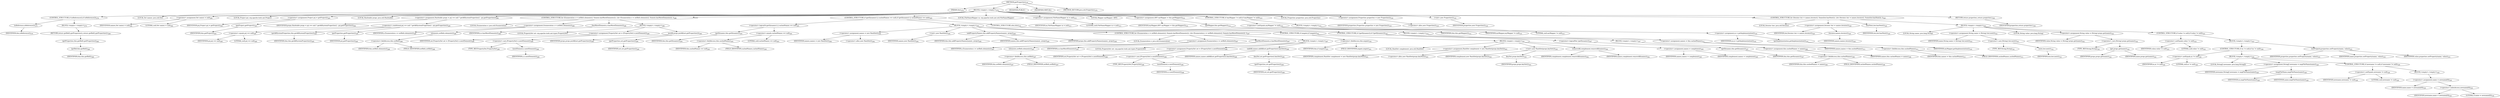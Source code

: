 digraph "getProperties" {  
"556" [label = <(METHOD,getProperties)<SUB>278</SUB>> ]
"78" [label = <(PARAM,this)<SUB>278</SUB>> ]
"557" [label = <(BLOCK,&lt;empty&gt;,&lt;empty&gt;)<SUB>278</SUB>> ]
"558" [label = <(CONTROL_STRUCTURE,if (isReference()),if (isReference()))<SUB>279</SUB>> ]
"559" [label = <(isReference,isReference())<SUB>279</SUB>> ]
"77" [label = <(IDENTIFIER,this,isReference())<SUB>279</SUB>> ]
"560" [label = <(BLOCK,&lt;empty&gt;,&lt;empty&gt;)<SUB>279</SUB>> ]
"561" [label = <(RETURN,return getRef().getProperties();,return getRef().getProperties();)<SUB>280</SUB>> ]
"562" [label = <(getProperties,this.getRef().getProperties())<SUB>280</SUB>> ]
"563" [label = <(getRef,this.getRef())<SUB>280</SUB>> ]
"79" [label = <(IDENTIFIER,this,this.getRef())<SUB>280</SUB>> ]
"84" [label = <(LOCAL,Set names: java.util.Set)> ]
"564" [label = <(&lt;operator&gt;.assignment,Set names = null)<SUB>282</SUB>> ]
"565" [label = <(IDENTIFIER,names,Set names = null)<SUB>282</SUB>> ]
"566" [label = <(LITERAL,null,Set names = null)<SUB>282</SUB>> ]
"567" [label = <(LOCAL,Project prj: org.apache.tools.ant.Project)> ]
"568" [label = <(&lt;operator&gt;.assignment,Project prj = getProject())<SUB>283</SUB>> ]
"569" [label = <(IDENTIFIER,prj,Project prj = getProject())<SUB>283</SUB>> ]
"570" [label = <(getProject,getProject())<SUB>283</SUB>> ]
"80" [label = <(IDENTIFIER,this,getProject())<SUB>283</SUB>> ]
"571" [label = <(LOCAL,Hashtable props: java.util.Hashtable)> ]
"572" [label = <(&lt;operator&gt;.assignment,Hashtable props = prj == null ? getAllSystemProperties() : prj.getProperties())<SUB>284</SUB>> ]
"573" [label = <(IDENTIFIER,props,Hashtable props = prj == null ? getAllSystemProperties() : prj.getProperties())<SUB>284</SUB>> ]
"574" [label = <(&lt;operator&gt;.conditional,prj == null ? getAllSystemProperties() : prj.getProperties())<SUB>285</SUB>> ]
"575" [label = <(&lt;operator&gt;.equals,prj == null)<SUB>285</SUB>> ]
"576" [label = <(IDENTIFIER,prj,prj == null)<SUB>285</SUB>> ]
"577" [label = <(LITERAL,null,prj == null)<SUB>285</SUB>> ]
"578" [label = <(getAllSystemProperties,this.getAllSystemProperties())<SUB>285</SUB>> ]
"81" [label = <(IDENTIFIER,this,this.getAllSystemProperties())<SUB>285</SUB>> ]
"579" [label = <(getProperties,getProperties())<SUB>285</SUB>> ]
"580" [label = <(IDENTIFIER,prj,getProperties())<SUB>285</SUB>> ]
"581" [label = <(CONTROL_STRUCTURE,for (Enumeration e = setRefs.elements(); Some(e.hasMoreElements()); ),for (Enumeration e = setRefs.elements(); Some(e.hasMoreElements()); ))<SUB>288</SUB>> ]
"582" [label = <(LOCAL,Enumeration e: java.util.Enumeration)> ]
"583" [label = <(&lt;operator&gt;.assignment,Enumeration e = setRefs.elements())<SUB>288</SUB>> ]
"584" [label = <(IDENTIFIER,e,Enumeration e = setRefs.elements())<SUB>288</SUB>> ]
"585" [label = <(elements,setRefs.elements())<SUB>288</SUB>> ]
"586" [label = <(&lt;operator&gt;.fieldAccess,this.setRefs)<SUB>288</SUB>> ]
"587" [label = <(IDENTIFIER,this,setRefs.elements())<SUB>288</SUB>> ]
"588" [label = <(FIELD_IDENTIFIER,setRefs,setRefs)<SUB>288</SUB>> ]
"589" [label = <(hasMoreElements,e.hasMoreElements())<SUB>288</SUB>> ]
"590" [label = <(IDENTIFIER,e,e.hasMoreElements())<SUB>288</SUB>> ]
"591" [label = <(BLOCK,&lt;empty&gt;,&lt;empty&gt;)<SUB>288</SUB>> ]
"592" [label = <(LOCAL,PropertySet set: org.apache.tools.ant.types.PropertySet)> ]
"593" [label = <(&lt;operator&gt;.assignment,PropertySet set = (PropertySet) e.nextElement())<SUB>289</SUB>> ]
"594" [label = <(IDENTIFIER,set,PropertySet set = (PropertySet) e.nextElement())<SUB>289</SUB>> ]
"595" [label = <(&lt;operator&gt;.cast,(PropertySet) e.nextElement())<SUB>289</SUB>> ]
"596" [label = <(TYPE_REF,PropertySet,PropertySet)<SUB>289</SUB>> ]
"597" [label = <(nextElement,e.nextElement())<SUB>289</SUB>> ]
"598" [label = <(IDENTIFIER,e,e.nextElement())<SUB>289</SUB>> ]
"599" [label = <(putAll,props.putAll(set.getProperties()))<SUB>290</SUB>> ]
"600" [label = <(IDENTIFIER,props,props.putAll(set.getProperties()))<SUB>290</SUB>> ]
"601" [label = <(getProperties,set.getProperties())<SUB>290</SUB>> ]
"602" [label = <(IDENTIFIER,set,set.getProperties())<SUB>290</SUB>> ]
"603" [label = <(CONTROL_STRUCTURE,if (getDynamic() || cachedNames == null),if (getDynamic() || cachedNames == null))<SUB>293</SUB>> ]
"604" [label = <(&lt;operator&gt;.logicalOr,getDynamic() || cachedNames == null)<SUB>293</SUB>> ]
"605" [label = <(getDynamic,this.getDynamic())<SUB>293</SUB>> ]
"82" [label = <(IDENTIFIER,this,this.getDynamic())<SUB>293</SUB>> ]
"606" [label = <(&lt;operator&gt;.equals,cachedNames == null)<SUB>293</SUB>> ]
"607" [label = <(&lt;operator&gt;.fieldAccess,this.cachedNames)<SUB>293</SUB>> ]
"608" [label = <(IDENTIFIER,this,cachedNames == null)<SUB>293</SUB>> ]
"609" [label = <(FIELD_IDENTIFIER,cachedNames,cachedNames)<SUB>293</SUB>> ]
"610" [label = <(LITERAL,null,cachedNames == null)<SUB>293</SUB>> ]
"611" [label = <(BLOCK,&lt;empty&gt;,&lt;empty&gt;)<SUB>293</SUB>> ]
"612" [label = <(&lt;operator&gt;.assignment,names = new HashSet())<SUB>294</SUB>> ]
"613" [label = <(IDENTIFIER,names,names = new HashSet())<SUB>294</SUB>> ]
"614" [label = <(&lt;operator&gt;.alloc,new HashSet())<SUB>294</SUB>> ]
"615" [label = <(&lt;init&gt;,new HashSet())<SUB>294</SUB>> ]
"83" [label = <(IDENTIFIER,names,new HashSet())<SUB>294</SUB>> ]
"616" [label = <(addPropertyNames,this.addPropertyNames(names, props))<SUB>295</SUB>> ]
"85" [label = <(IDENTIFIER,this,this.addPropertyNames(names, props))<SUB>295</SUB>> ]
"617" [label = <(IDENTIFIER,names,this.addPropertyNames(names, props))<SUB>295</SUB>> ]
"618" [label = <(IDENTIFIER,props,this.addPropertyNames(names, props))<SUB>295</SUB>> ]
"619" [label = <(CONTROL_STRUCTURE,for (Enumeration e = setRefs.elements(); Some(e.hasMoreElements()); ),for (Enumeration e = setRefs.elements(); Some(e.hasMoreElements()); ))<SUB>297</SUB>> ]
"620" [label = <(LOCAL,Enumeration e: java.util.Enumeration)> ]
"621" [label = <(&lt;operator&gt;.assignment,Enumeration e = setRefs.elements())<SUB>297</SUB>> ]
"622" [label = <(IDENTIFIER,e,Enumeration e = setRefs.elements())<SUB>297</SUB>> ]
"623" [label = <(elements,setRefs.elements())<SUB>297</SUB>> ]
"624" [label = <(&lt;operator&gt;.fieldAccess,this.setRefs)<SUB>297</SUB>> ]
"625" [label = <(IDENTIFIER,this,setRefs.elements())<SUB>297</SUB>> ]
"626" [label = <(FIELD_IDENTIFIER,setRefs,setRefs)<SUB>297</SUB>> ]
"627" [label = <(hasMoreElements,e.hasMoreElements())<SUB>297</SUB>> ]
"628" [label = <(IDENTIFIER,e,e.hasMoreElements())<SUB>297</SUB>> ]
"629" [label = <(BLOCK,&lt;empty&gt;,&lt;empty&gt;)<SUB>297</SUB>> ]
"630" [label = <(LOCAL,PropertySet set: org.apache.tools.ant.types.PropertySet)> ]
"631" [label = <(&lt;operator&gt;.assignment,PropertySet set = (PropertySet) e.nextElement())<SUB>298</SUB>> ]
"632" [label = <(IDENTIFIER,set,PropertySet set = (PropertySet) e.nextElement())<SUB>298</SUB>> ]
"633" [label = <(&lt;operator&gt;.cast,(PropertySet) e.nextElement())<SUB>298</SUB>> ]
"634" [label = <(TYPE_REF,PropertySet,PropertySet)<SUB>298</SUB>> ]
"635" [label = <(nextElement,e.nextElement())<SUB>298</SUB>> ]
"636" [label = <(IDENTIFIER,e,e.nextElement())<SUB>298</SUB>> ]
"637" [label = <(addAll,names.addAll(set.getProperties().keySet()))<SUB>299</SUB>> ]
"638" [label = <(IDENTIFIER,names,names.addAll(set.getProperties().keySet()))<SUB>299</SUB>> ]
"639" [label = <(keySet,set.getProperties().keySet())<SUB>299</SUB>> ]
"640" [label = <(getProperties,set.getProperties())<SUB>299</SUB>> ]
"641" [label = <(IDENTIFIER,set,set.getProperties())<SUB>299</SUB>> ]
"642" [label = <(CONTROL_STRUCTURE,if (negate),if (negate))<SUB>301</SUB>> ]
"643" [label = <(&lt;operator&gt;.fieldAccess,this.negate)<SUB>301</SUB>> ]
"644" [label = <(IDENTIFIER,this,if (negate))<SUB>301</SUB>> ]
"645" [label = <(FIELD_IDENTIFIER,negate,negate)<SUB>301</SUB>> ]
"646" [label = <(BLOCK,&lt;empty&gt;,&lt;empty&gt;)<SUB>301</SUB>> ]
"87" [label = <(LOCAL,HashSet complement: java.util.HashSet)> ]
"647" [label = <(&lt;operator&gt;.assignment,HashSet complement = new HashSet(props.keySet()))<SUB>303</SUB>> ]
"648" [label = <(IDENTIFIER,complement,HashSet complement = new HashSet(props.keySet()))<SUB>303</SUB>> ]
"649" [label = <(&lt;operator&gt;.alloc,new HashSet(props.keySet()))<SUB>303</SUB>> ]
"650" [label = <(&lt;init&gt;,new HashSet(props.keySet()))<SUB>303</SUB>> ]
"86" [label = <(IDENTIFIER,complement,new HashSet(props.keySet()))<SUB>303</SUB>> ]
"651" [label = <(keySet,props.keySet())<SUB>303</SUB>> ]
"652" [label = <(IDENTIFIER,props,props.keySet())<SUB>303</SUB>> ]
"653" [label = <(removeAll,complement.removeAll(names))<SUB>304</SUB>> ]
"654" [label = <(IDENTIFIER,complement,complement.removeAll(names))<SUB>304</SUB>> ]
"655" [label = <(IDENTIFIER,names,complement.removeAll(names))<SUB>304</SUB>> ]
"656" [label = <(&lt;operator&gt;.assignment,names = complement)<SUB>305</SUB>> ]
"657" [label = <(IDENTIFIER,names,names = complement)<SUB>305</SUB>> ]
"658" [label = <(IDENTIFIER,complement,names = complement)<SUB>305</SUB>> ]
"659" [label = <(CONTROL_STRUCTURE,if (!getDynamic()),if (!getDynamic()))<SUB>307</SUB>> ]
"660" [label = <(&lt;operator&gt;.logicalNot,!getDynamic())<SUB>307</SUB>> ]
"661" [label = <(getDynamic,this.getDynamic())<SUB>307</SUB>> ]
"88" [label = <(IDENTIFIER,this,this.getDynamic())<SUB>307</SUB>> ]
"662" [label = <(BLOCK,&lt;empty&gt;,&lt;empty&gt;)<SUB>307</SUB>> ]
"663" [label = <(&lt;operator&gt;.assignment,this.cachedNames = names)<SUB>308</SUB>> ]
"664" [label = <(&lt;operator&gt;.fieldAccess,this.cachedNames)<SUB>308</SUB>> ]
"665" [label = <(IDENTIFIER,this,this.cachedNames = names)<SUB>308</SUB>> ]
"666" [label = <(FIELD_IDENTIFIER,cachedNames,cachedNames)<SUB>308</SUB>> ]
"667" [label = <(IDENTIFIER,names,this.cachedNames = names)<SUB>308</SUB>> ]
"668" [label = <(CONTROL_STRUCTURE,else,else)<SUB>310</SUB>> ]
"669" [label = <(BLOCK,&lt;empty&gt;,&lt;empty&gt;)<SUB>310</SUB>> ]
"670" [label = <(&lt;operator&gt;.assignment,names = this.cachedNames)<SUB>311</SUB>> ]
"671" [label = <(IDENTIFIER,names,names = this.cachedNames)<SUB>311</SUB>> ]
"672" [label = <(&lt;operator&gt;.fieldAccess,this.cachedNames)<SUB>311</SUB>> ]
"673" [label = <(IDENTIFIER,this,names = this.cachedNames)<SUB>311</SUB>> ]
"674" [label = <(FIELD_IDENTIFIER,cachedNames,cachedNames)<SUB>311</SUB>> ]
"675" [label = <(LOCAL,FileNameMapper m: org.apache.tools.ant.util.FileNameMapper)> ]
"676" [label = <(&lt;operator&gt;.assignment,FileNameMapper m = null)<SUB>313</SUB>> ]
"677" [label = <(IDENTIFIER,m,FileNameMapper m = null)<SUB>313</SUB>> ]
"678" [label = <(LITERAL,null,FileNameMapper m = null)<SUB>313</SUB>> ]
"679" [label = <(LOCAL,Mapper myMapper: ANY)> ]
"680" [label = <(&lt;operator&gt;.assignment,ANY myMapper = this.getMapper())<SUB>314</SUB>> ]
"681" [label = <(IDENTIFIER,myMapper,ANY myMapper = this.getMapper())<SUB>314</SUB>> ]
"682" [label = <(getMapper,this.getMapper())<SUB>314</SUB>> ]
"89" [label = <(IDENTIFIER,this,this.getMapper())<SUB>314</SUB>> ]
"683" [label = <(CONTROL_STRUCTURE,if (myMapper != null),if (myMapper != null))<SUB>315</SUB>> ]
"684" [label = <(&lt;operator&gt;.notEquals,myMapper != null)<SUB>315</SUB>> ]
"685" [label = <(IDENTIFIER,myMapper,myMapper != null)<SUB>315</SUB>> ]
"686" [label = <(LITERAL,null,myMapper != null)<SUB>315</SUB>> ]
"687" [label = <(BLOCK,&lt;empty&gt;,&lt;empty&gt;)<SUB>315</SUB>> ]
"688" [label = <(&lt;operator&gt;.assignment,m = getImplementation())<SUB>316</SUB>> ]
"689" [label = <(IDENTIFIER,m,m = getImplementation())<SUB>316</SUB>> ]
"690" [label = <(getImplementation,getImplementation())<SUB>316</SUB>> ]
"691" [label = <(IDENTIFIER,myMapper,getImplementation())<SUB>316</SUB>> ]
"91" [label = <(LOCAL,Properties properties: java.util.Properties)> ]
"692" [label = <(&lt;operator&gt;.assignment,Properties properties = new Properties())<SUB>318</SUB>> ]
"693" [label = <(IDENTIFIER,properties,Properties properties = new Properties())<SUB>318</SUB>> ]
"694" [label = <(&lt;operator&gt;.alloc,new Properties())<SUB>318</SUB>> ]
"695" [label = <(&lt;init&gt;,new Properties())<SUB>318</SUB>> ]
"90" [label = <(IDENTIFIER,properties,new Properties())<SUB>318</SUB>> ]
"696" [label = <(CONTROL_STRUCTURE,for (Iterator iter = names.iterator(); Some(iter.hasNext()); ),for (Iterator iter = names.iterator(); Some(iter.hasNext()); ))<SUB>320</SUB>> ]
"697" [label = <(LOCAL,Iterator iter: java.util.Iterator)> ]
"698" [label = <(&lt;operator&gt;.assignment,Iterator iter = names.iterator())<SUB>320</SUB>> ]
"699" [label = <(IDENTIFIER,iter,Iterator iter = names.iterator())<SUB>320</SUB>> ]
"700" [label = <(iterator,names.iterator())<SUB>320</SUB>> ]
"701" [label = <(IDENTIFIER,names,names.iterator())<SUB>320</SUB>> ]
"702" [label = <(hasNext,iter.hasNext())<SUB>320</SUB>> ]
"703" [label = <(IDENTIFIER,iter,iter.hasNext())<SUB>320</SUB>> ]
"704" [label = <(BLOCK,&lt;empty&gt;,&lt;empty&gt;)<SUB>320</SUB>> ]
"705" [label = <(LOCAL,String name: java.lang.String)> ]
"706" [label = <(&lt;operator&gt;.assignment,String name = (String) iter.next())<SUB>321</SUB>> ]
"707" [label = <(IDENTIFIER,name,String name = (String) iter.next())<SUB>321</SUB>> ]
"708" [label = <(&lt;operator&gt;.cast,(String) iter.next())<SUB>321</SUB>> ]
"709" [label = <(TYPE_REF,String,String)<SUB>321</SUB>> ]
"710" [label = <(next,iter.next())<SUB>321</SUB>> ]
"711" [label = <(IDENTIFIER,iter,iter.next())<SUB>321</SUB>> ]
"712" [label = <(LOCAL,String value: java.lang.String)> ]
"713" [label = <(&lt;operator&gt;.assignment,String value = (String) props.get(name))<SUB>322</SUB>> ]
"714" [label = <(IDENTIFIER,value,String value = (String) props.get(name))<SUB>322</SUB>> ]
"715" [label = <(&lt;operator&gt;.cast,(String) props.get(name))<SUB>322</SUB>> ]
"716" [label = <(TYPE_REF,String,String)<SUB>322</SUB>> ]
"717" [label = <(get,props.get(name))<SUB>322</SUB>> ]
"718" [label = <(IDENTIFIER,props,props.get(name))<SUB>322</SUB>> ]
"719" [label = <(IDENTIFIER,name,props.get(name))<SUB>322</SUB>> ]
"720" [label = <(CONTROL_STRUCTURE,if (value != null),if (value != null))<SUB>323</SUB>> ]
"721" [label = <(&lt;operator&gt;.notEquals,value != null)<SUB>323</SUB>> ]
"722" [label = <(IDENTIFIER,value,value != null)<SUB>323</SUB>> ]
"723" [label = <(LITERAL,null,value != null)<SUB>323</SUB>> ]
"724" [label = <(BLOCK,&lt;empty&gt;,&lt;empty&gt;)<SUB>323</SUB>> ]
"725" [label = <(CONTROL_STRUCTURE,if (m != null),if (m != null))<SUB>326</SUB>> ]
"726" [label = <(&lt;operator&gt;.notEquals,m != null)<SUB>326</SUB>> ]
"727" [label = <(IDENTIFIER,m,m != null)<SUB>326</SUB>> ]
"728" [label = <(LITERAL,null,m != null)<SUB>326</SUB>> ]
"729" [label = <(BLOCK,&lt;empty&gt;,&lt;empty&gt;)<SUB>326</SUB>> ]
"730" [label = <(LOCAL,String[] newname: java.lang.String[])> ]
"731" [label = <(&lt;operator&gt;.assignment,String[] newname = mapFileName(name))<SUB>328</SUB>> ]
"732" [label = <(IDENTIFIER,newname,String[] newname = mapFileName(name))<SUB>328</SUB>> ]
"733" [label = <(mapFileName,mapFileName(name))<SUB>328</SUB>> ]
"734" [label = <(IDENTIFIER,m,mapFileName(name))<SUB>328</SUB>> ]
"735" [label = <(IDENTIFIER,name,mapFileName(name))<SUB>328</SUB>> ]
"736" [label = <(CONTROL_STRUCTURE,if (newname != null),if (newname != null))<SUB>329</SUB>> ]
"737" [label = <(&lt;operator&gt;.notEquals,newname != null)<SUB>329</SUB>> ]
"738" [label = <(IDENTIFIER,newname,newname != null)<SUB>329</SUB>> ]
"739" [label = <(LITERAL,null,newname != null)<SUB>329</SUB>> ]
"740" [label = <(BLOCK,&lt;empty&gt;,&lt;empty&gt;)<SUB>329</SUB>> ]
"741" [label = <(&lt;operator&gt;.assignment,name = newname[0])<SUB>330</SUB>> ]
"742" [label = <(IDENTIFIER,name,name = newname[0])<SUB>330</SUB>> ]
"743" [label = <(&lt;operator&gt;.indexAccess,newname[0])<SUB>330</SUB>> ]
"744" [label = <(IDENTIFIER,newname,name = newname[0])<SUB>330</SUB>> ]
"745" [label = <(LITERAL,0,name = newname[0])<SUB>330</SUB>> ]
"746" [label = <(setProperty,properties.setProperty(name, value))<SUB>333</SUB>> ]
"747" [label = <(IDENTIFIER,properties,properties.setProperty(name, value))<SUB>333</SUB>> ]
"748" [label = <(IDENTIFIER,name,properties.setProperty(name, value))<SUB>333</SUB>> ]
"749" [label = <(IDENTIFIER,value,properties.setProperty(name, value))<SUB>333</SUB>> ]
"750" [label = <(RETURN,return properties;,return properties;)<SUB>336</SUB>> ]
"751" [label = <(IDENTIFIER,properties,return properties;)<SUB>336</SUB>> ]
"752" [label = <(MODIFIER,PUBLIC)> ]
"753" [label = <(MODIFIER,VIRTUAL)> ]
"754" [label = <(METHOD_RETURN,java.util.Properties)<SUB>278</SUB>> ]
  "556" -> "78" 
  "556" -> "557" 
  "556" -> "752" 
  "556" -> "753" 
  "556" -> "754" 
  "557" -> "558" 
  "557" -> "84" 
  "557" -> "564" 
  "557" -> "567" 
  "557" -> "568" 
  "557" -> "571" 
  "557" -> "572" 
  "557" -> "581" 
  "557" -> "603" 
  "557" -> "675" 
  "557" -> "676" 
  "557" -> "679" 
  "557" -> "680" 
  "557" -> "683" 
  "557" -> "91" 
  "557" -> "692" 
  "557" -> "695" 
  "557" -> "696" 
  "557" -> "750" 
  "558" -> "559" 
  "558" -> "560" 
  "559" -> "77" 
  "560" -> "561" 
  "561" -> "562" 
  "562" -> "563" 
  "563" -> "79" 
  "564" -> "565" 
  "564" -> "566" 
  "568" -> "569" 
  "568" -> "570" 
  "570" -> "80" 
  "572" -> "573" 
  "572" -> "574" 
  "574" -> "575" 
  "574" -> "578" 
  "574" -> "579" 
  "575" -> "576" 
  "575" -> "577" 
  "578" -> "81" 
  "579" -> "580" 
  "581" -> "582" 
  "581" -> "583" 
  "581" -> "589" 
  "581" -> "591" 
  "583" -> "584" 
  "583" -> "585" 
  "585" -> "586" 
  "586" -> "587" 
  "586" -> "588" 
  "589" -> "590" 
  "591" -> "592" 
  "591" -> "593" 
  "591" -> "599" 
  "593" -> "594" 
  "593" -> "595" 
  "595" -> "596" 
  "595" -> "597" 
  "597" -> "598" 
  "599" -> "600" 
  "599" -> "601" 
  "601" -> "602" 
  "603" -> "604" 
  "603" -> "611" 
  "603" -> "668" 
  "604" -> "605" 
  "604" -> "606" 
  "605" -> "82" 
  "606" -> "607" 
  "606" -> "610" 
  "607" -> "608" 
  "607" -> "609" 
  "611" -> "612" 
  "611" -> "615" 
  "611" -> "616" 
  "611" -> "619" 
  "611" -> "642" 
  "611" -> "659" 
  "612" -> "613" 
  "612" -> "614" 
  "615" -> "83" 
  "616" -> "85" 
  "616" -> "617" 
  "616" -> "618" 
  "619" -> "620" 
  "619" -> "621" 
  "619" -> "627" 
  "619" -> "629" 
  "621" -> "622" 
  "621" -> "623" 
  "623" -> "624" 
  "624" -> "625" 
  "624" -> "626" 
  "627" -> "628" 
  "629" -> "630" 
  "629" -> "631" 
  "629" -> "637" 
  "631" -> "632" 
  "631" -> "633" 
  "633" -> "634" 
  "633" -> "635" 
  "635" -> "636" 
  "637" -> "638" 
  "637" -> "639" 
  "639" -> "640" 
  "640" -> "641" 
  "642" -> "643" 
  "642" -> "646" 
  "643" -> "644" 
  "643" -> "645" 
  "646" -> "87" 
  "646" -> "647" 
  "646" -> "650" 
  "646" -> "653" 
  "646" -> "656" 
  "647" -> "648" 
  "647" -> "649" 
  "650" -> "86" 
  "650" -> "651" 
  "651" -> "652" 
  "653" -> "654" 
  "653" -> "655" 
  "656" -> "657" 
  "656" -> "658" 
  "659" -> "660" 
  "659" -> "662" 
  "660" -> "661" 
  "661" -> "88" 
  "662" -> "663" 
  "663" -> "664" 
  "663" -> "667" 
  "664" -> "665" 
  "664" -> "666" 
  "668" -> "669" 
  "669" -> "670" 
  "670" -> "671" 
  "670" -> "672" 
  "672" -> "673" 
  "672" -> "674" 
  "676" -> "677" 
  "676" -> "678" 
  "680" -> "681" 
  "680" -> "682" 
  "682" -> "89" 
  "683" -> "684" 
  "683" -> "687" 
  "684" -> "685" 
  "684" -> "686" 
  "687" -> "688" 
  "688" -> "689" 
  "688" -> "690" 
  "690" -> "691" 
  "692" -> "693" 
  "692" -> "694" 
  "695" -> "90" 
  "696" -> "697" 
  "696" -> "698" 
  "696" -> "702" 
  "696" -> "704" 
  "698" -> "699" 
  "698" -> "700" 
  "700" -> "701" 
  "702" -> "703" 
  "704" -> "705" 
  "704" -> "706" 
  "704" -> "712" 
  "704" -> "713" 
  "704" -> "720" 
  "706" -> "707" 
  "706" -> "708" 
  "708" -> "709" 
  "708" -> "710" 
  "710" -> "711" 
  "713" -> "714" 
  "713" -> "715" 
  "715" -> "716" 
  "715" -> "717" 
  "717" -> "718" 
  "717" -> "719" 
  "720" -> "721" 
  "720" -> "724" 
  "721" -> "722" 
  "721" -> "723" 
  "724" -> "725" 
  "724" -> "746" 
  "725" -> "726" 
  "725" -> "729" 
  "726" -> "727" 
  "726" -> "728" 
  "729" -> "730" 
  "729" -> "731" 
  "729" -> "736" 
  "731" -> "732" 
  "731" -> "733" 
  "733" -> "734" 
  "733" -> "735" 
  "736" -> "737" 
  "736" -> "740" 
  "737" -> "738" 
  "737" -> "739" 
  "740" -> "741" 
  "741" -> "742" 
  "741" -> "743" 
  "743" -> "744" 
  "743" -> "745" 
  "746" -> "747" 
  "746" -> "748" 
  "746" -> "749" 
  "750" -> "751" 
}
